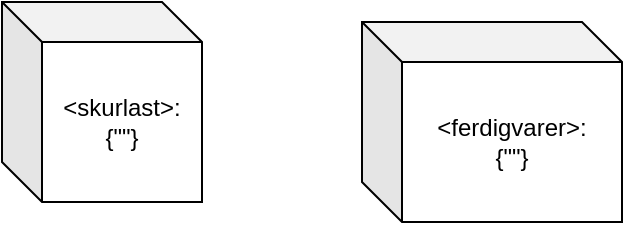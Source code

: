 <mxfile version="18.1.3" type="github">
  <diagram id="uv6Fi721Us2nEqEC8rS7" name="Page-1">
    <mxGraphModel dx="464" dy="763" grid="1" gridSize="10" guides="1" tooltips="1" connect="1" arrows="1" fold="1" page="1" pageScale="1" pageWidth="827" pageHeight="1169" math="0" shadow="0">
      <root>
        <mxCell id="0" />
        <mxCell id="1" parent="0" />
        <mxCell id="1dWwz0zmLUQ1FfwM1sw5-1" value="&amp;lt;skurlast&amp;gt;:&lt;br&gt;{&quot;&quot;}" style="shape=cube;whiteSpace=wrap;html=1;boundedLbl=1;backgroundOutline=1;darkOpacity=0.05;darkOpacity2=0.1;" vertex="1" parent="1">
          <mxGeometry x="70" y="40" width="100" height="100" as="geometry" />
        </mxCell>
        <mxCell id="1dWwz0zmLUQ1FfwM1sw5-2" value="&amp;lt;ferdigvarer&amp;gt;:&lt;br&gt;{&quot;&quot;}" style="shape=cube;whiteSpace=wrap;html=1;boundedLbl=1;backgroundOutline=1;darkOpacity=0.05;darkOpacity2=0.1;" vertex="1" parent="1">
          <mxGeometry x="250" y="50" width="130" height="100" as="geometry" />
        </mxCell>
      </root>
    </mxGraphModel>
  </diagram>
</mxfile>
